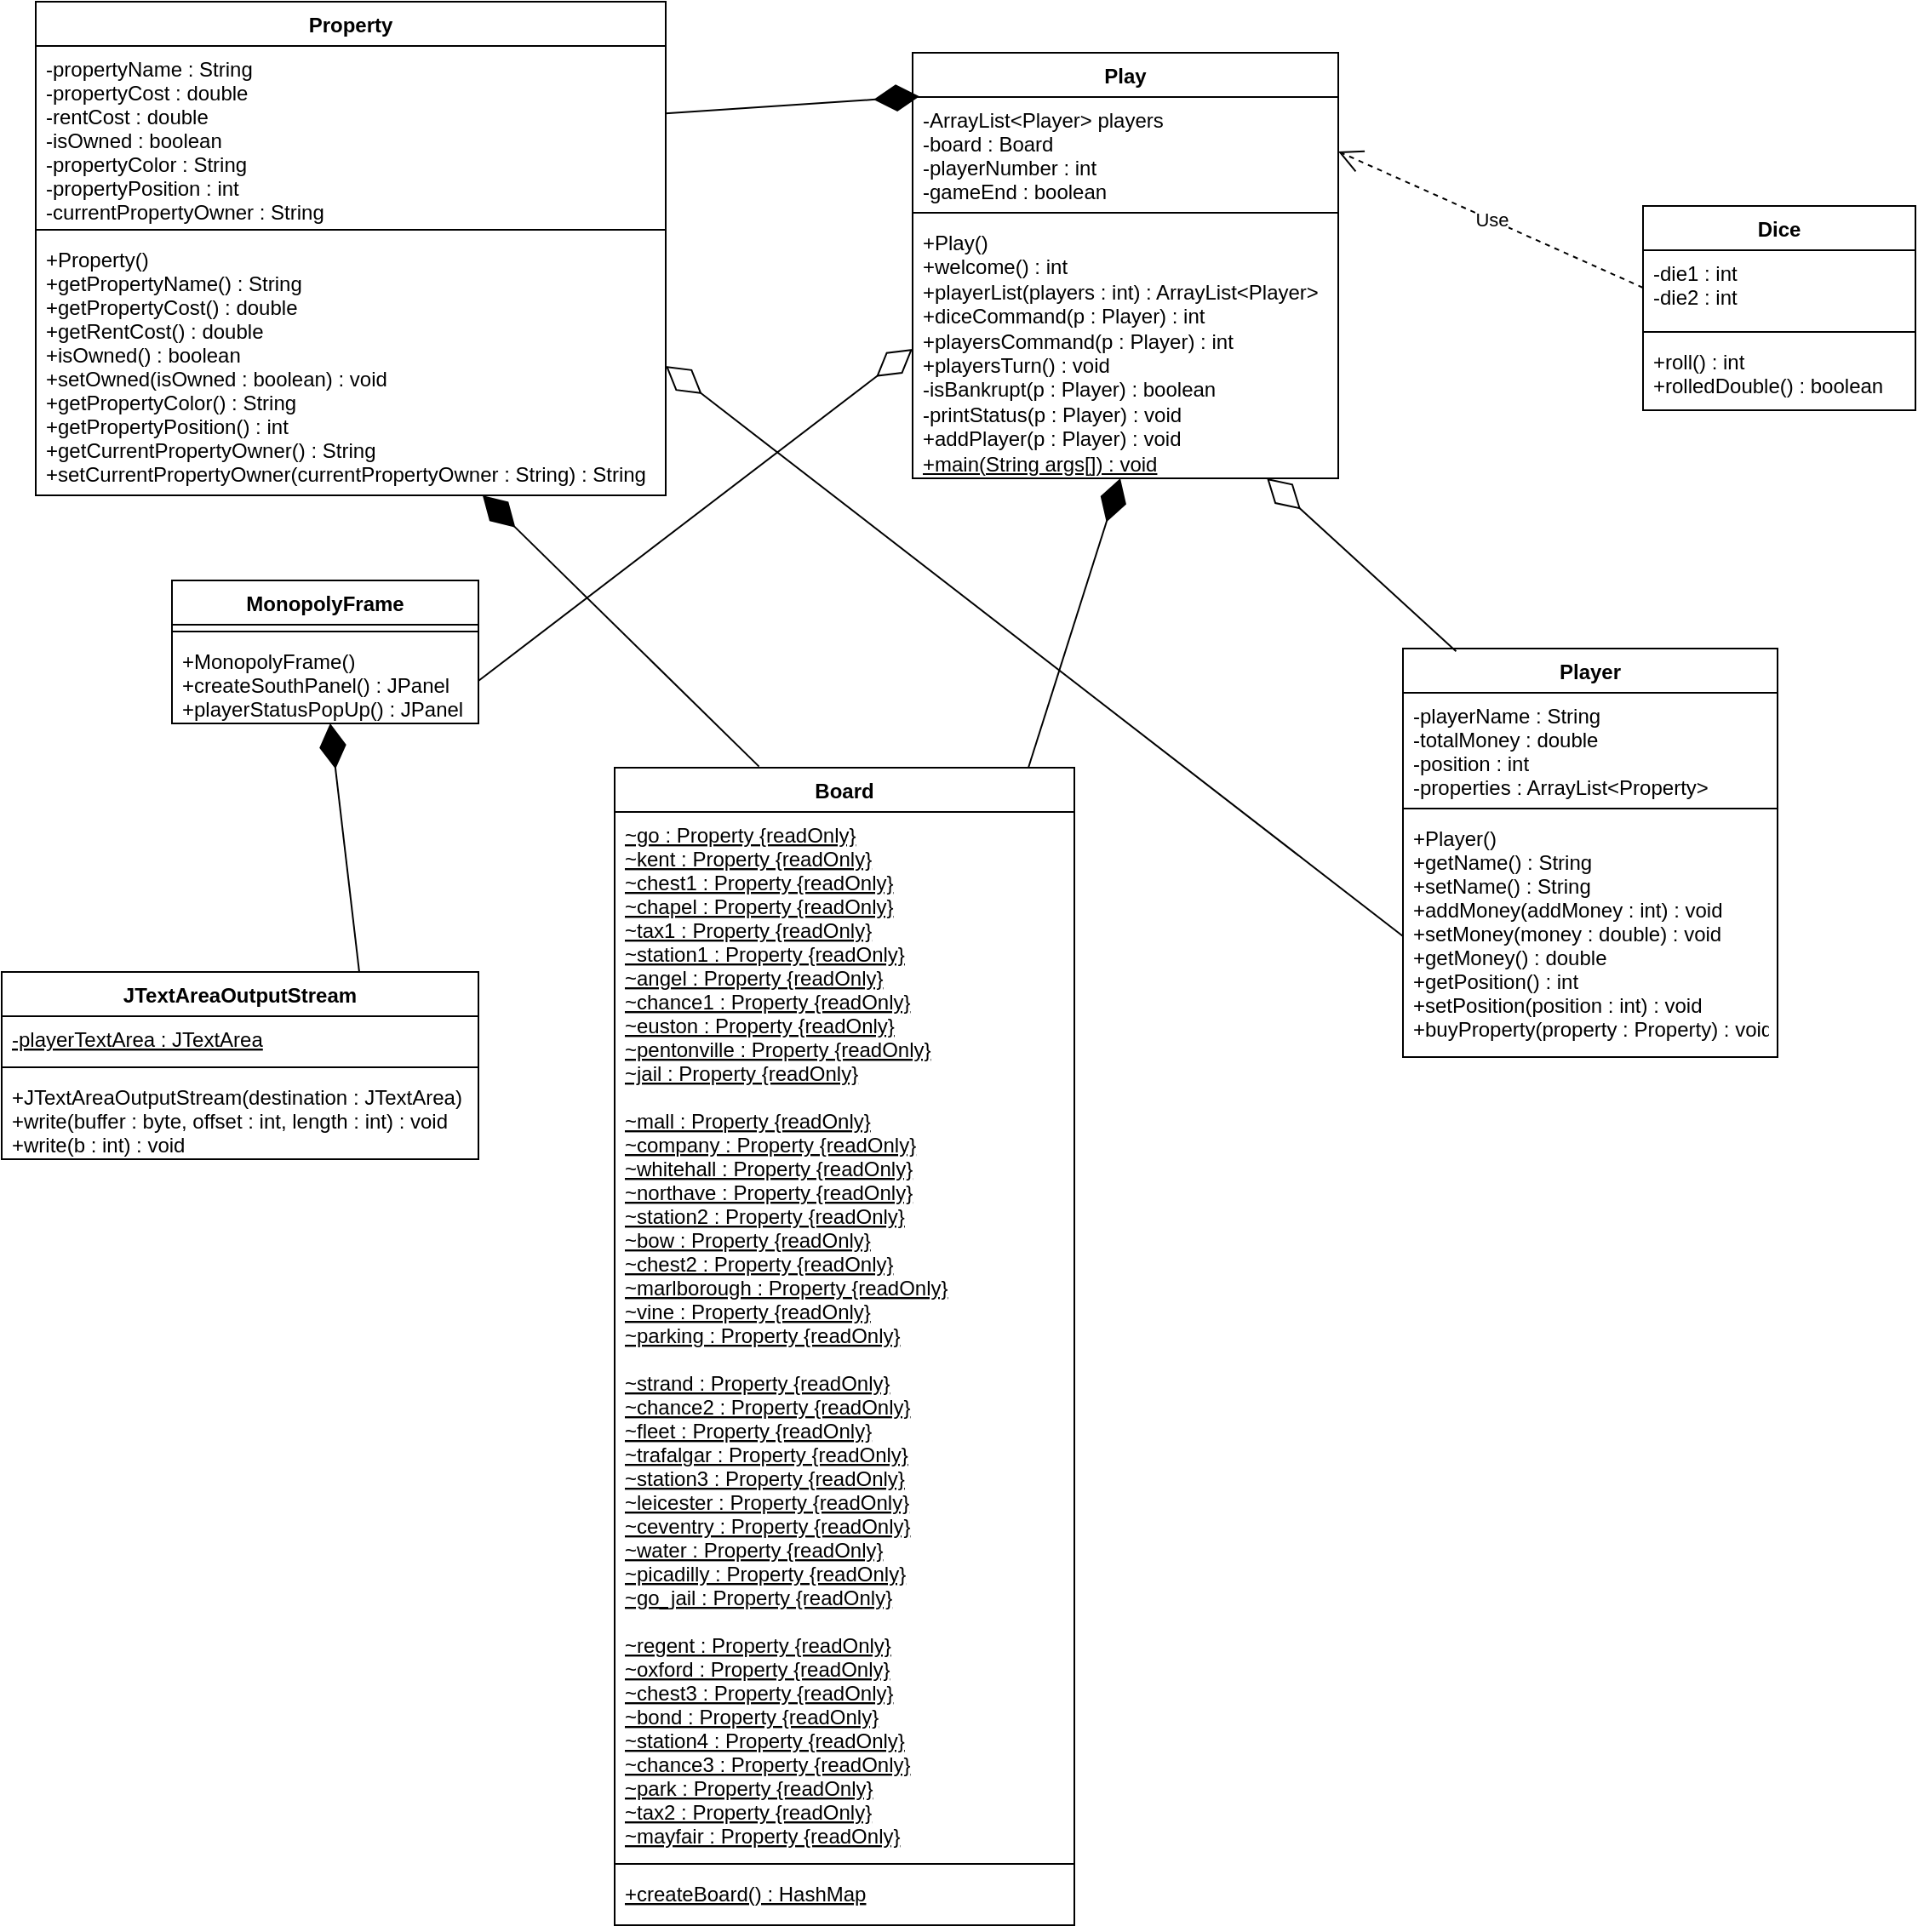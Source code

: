 <mxfile version="15.7.0" type="github">
  <diagram id="C5RBs43oDa-KdzZeNtuy" name="Page-1">
    <mxGraphModel dx="2249" dy="766" grid="1" gridSize="10" guides="1" tooltips="1" connect="1" arrows="1" fold="1" page="1" pageScale="1" pageWidth="827" pageHeight="1169" math="0" shadow="0">
      <root>
        <mxCell id="WIyWlLk6GJQsqaUBKTNV-0" />
        <mxCell id="WIyWlLk6GJQsqaUBKTNV-1" parent="WIyWlLk6GJQsqaUBKTNV-0" />
        <mxCell id="aeuVavkQQn0gSLbou3nG-4" value="Play" style="swimlane;fontStyle=1;align=center;verticalAlign=top;childLayout=stackLayout;horizontal=1;startSize=26;horizontalStack=0;resizeParent=1;resizeParentMax=0;resizeLast=0;collapsible=1;marginBottom=0;" parent="WIyWlLk6GJQsqaUBKTNV-1" vertex="1">
          <mxGeometry x="-95" y="170" width="250" height="250" as="geometry" />
        </mxCell>
        <mxCell id="aeuVavkQQn0gSLbou3nG-5" value="-ArrayList&lt;Player&gt; players&#xa;-board : Board&#xa;-playerNumber : int&#xa;-gameEnd : boolean&#xa;" style="text;strokeColor=none;fillColor=none;align=left;verticalAlign=top;spacingLeft=4;spacingRight=4;overflow=hidden;rotatable=0;points=[[0,0.5],[1,0.5]];portConstraint=eastwest;" parent="aeuVavkQQn0gSLbou3nG-4" vertex="1">
          <mxGeometry y="26" width="250" height="64" as="geometry" />
        </mxCell>
        <mxCell id="aeuVavkQQn0gSLbou3nG-6" value="" style="line;strokeWidth=1;fillColor=none;align=left;verticalAlign=middle;spacingTop=-1;spacingLeft=3;spacingRight=3;rotatable=0;labelPosition=right;points=[];portConstraint=eastwest;" parent="aeuVavkQQn0gSLbou3nG-4" vertex="1">
          <mxGeometry y="90" width="250" height="8" as="geometry" />
        </mxCell>
        <mxCell id="aeuVavkQQn0gSLbou3nG-7" value="+Play()&lt;br&gt;+welcome() : int&lt;br&gt;+playerList(players : int) : ArrayList&amp;lt;Player&amp;gt;&lt;br&gt;+diceCommand(p : Player) : int&lt;br&gt;+playersCommand(p : Player) : int&lt;br&gt;+playersTurn() : void&lt;br&gt;-isBankrupt(p : Player) : boolean&lt;br&gt;-printStatus(p : Player) : void&lt;br&gt;+addPlayer(p : Player) : void&lt;br&gt;&lt;u&gt;+main(String args[]) : void&lt;/u&gt;" style="text;strokeColor=none;fillColor=none;align=left;verticalAlign=top;spacingLeft=4;spacingRight=4;overflow=hidden;rotatable=0;points=[[0,0.5],[1,0.5]];portConstraint=eastwest;fontStyle=0;html=1;" parent="aeuVavkQQn0gSLbou3nG-4" vertex="1">
          <mxGeometry y="98" width="250" height="152" as="geometry" />
        </mxCell>
        <mxCell id="aeuVavkQQn0gSLbou3nG-8" value="Player" style="swimlane;fontStyle=1;align=center;verticalAlign=top;childLayout=stackLayout;horizontal=1;startSize=26;horizontalStack=0;resizeParent=1;resizeParentMax=0;resizeLast=0;collapsible=1;marginBottom=0;" parent="WIyWlLk6GJQsqaUBKTNV-1" vertex="1">
          <mxGeometry x="193" y="520" width="220" height="240" as="geometry" />
        </mxCell>
        <mxCell id="aeuVavkQQn0gSLbou3nG-9" value="-playerName : String&#xa;-totalMoney : double&#xa;-position : int&#xa;-properties : ArrayList&lt;Property&gt;" style="text;strokeColor=none;fillColor=none;align=left;verticalAlign=top;spacingLeft=4;spacingRight=4;overflow=hidden;rotatable=0;points=[[0,0.5],[1,0.5]];portConstraint=eastwest;" parent="aeuVavkQQn0gSLbou3nG-8" vertex="1">
          <mxGeometry y="26" width="220" height="64" as="geometry" />
        </mxCell>
        <mxCell id="aeuVavkQQn0gSLbou3nG-10" value="" style="line;strokeWidth=1;fillColor=none;align=left;verticalAlign=middle;spacingTop=-1;spacingLeft=3;spacingRight=3;rotatable=0;labelPosition=right;points=[];portConstraint=eastwest;" parent="aeuVavkQQn0gSLbou3nG-8" vertex="1">
          <mxGeometry y="90" width="220" height="8" as="geometry" />
        </mxCell>
        <mxCell id="aeuVavkQQn0gSLbou3nG-11" value="+Player()&#xa;+getName() : String&#xa;+setName() : String&#xa;+addMoney(addMoney : int) : void&#xa;+setMoney(money : double) : void&#xa;+getMoney() : double&#xa;+getPosition() : int&#xa;+setPosition(position : int) : void&#xa;+buyProperty(property : Property) : void" style="text;strokeColor=none;fillColor=none;align=left;verticalAlign=top;spacingLeft=4;spacingRight=4;overflow=hidden;rotatable=0;points=[[0,0.5],[1,0.5]];portConstraint=eastwest;" parent="aeuVavkQQn0gSLbou3nG-8" vertex="1">
          <mxGeometry y="98" width="220" height="142" as="geometry" />
        </mxCell>
        <mxCell id="aeuVavkQQn0gSLbou3nG-12" value="Dice" style="swimlane;fontStyle=1;align=center;verticalAlign=top;childLayout=stackLayout;horizontal=1;startSize=26;horizontalStack=0;resizeParent=1;resizeParentMax=0;resizeLast=0;collapsible=1;marginBottom=0;" parent="WIyWlLk6GJQsqaUBKTNV-1" vertex="1">
          <mxGeometry x="334" y="260" width="160" height="120" as="geometry" />
        </mxCell>
        <mxCell id="aeuVavkQQn0gSLbou3nG-13" value="-die1 : int&#xa;-die2 : int" style="text;strokeColor=none;fillColor=none;align=left;verticalAlign=top;spacingLeft=4;spacingRight=4;overflow=hidden;rotatable=0;points=[[0,0.5],[1,0.5]];portConstraint=eastwest;" parent="aeuVavkQQn0gSLbou3nG-12" vertex="1">
          <mxGeometry y="26" width="160" height="44" as="geometry" />
        </mxCell>
        <mxCell id="aeuVavkQQn0gSLbou3nG-14" value="" style="line;strokeWidth=1;fillColor=none;align=left;verticalAlign=middle;spacingTop=-1;spacingLeft=3;spacingRight=3;rotatable=0;labelPosition=right;points=[];portConstraint=eastwest;" parent="aeuVavkQQn0gSLbou3nG-12" vertex="1">
          <mxGeometry y="70" width="160" height="8" as="geometry" />
        </mxCell>
        <mxCell id="aeuVavkQQn0gSLbou3nG-15" value="+roll() : int&#xa;+rolledDouble() : boolean" style="text;strokeColor=none;fillColor=none;align=left;verticalAlign=top;spacingLeft=4;spacingRight=4;overflow=hidden;rotatable=0;points=[[0,0.5],[1,0.5]];portConstraint=eastwest;" parent="aeuVavkQQn0gSLbou3nG-12" vertex="1">
          <mxGeometry y="78" width="160" height="42" as="geometry" />
        </mxCell>
        <mxCell id="aeuVavkQQn0gSLbou3nG-16" value="Property" style="swimlane;fontStyle=1;align=center;verticalAlign=top;childLayout=stackLayout;horizontal=1;startSize=26;horizontalStack=0;resizeParent=1;resizeParentMax=0;resizeLast=0;collapsible=1;marginBottom=0;" parent="WIyWlLk6GJQsqaUBKTNV-1" vertex="1">
          <mxGeometry x="-610" y="140" width="370" height="290" as="geometry" />
        </mxCell>
        <mxCell id="aeuVavkQQn0gSLbou3nG-17" value="-propertyName : String&#xa;-propertyCost : double&#xa;-rentCost : double&#xa;-isOwned : boolean&#xa;-propertyColor : String&#xa;-propertyPosition : int&#xa;-currentPropertyOwner : String" style="text;strokeColor=none;fillColor=none;align=left;verticalAlign=top;spacingLeft=4;spacingRight=4;overflow=hidden;rotatable=0;points=[[0,0.5],[1,0.5]];portConstraint=eastwest;" parent="aeuVavkQQn0gSLbou3nG-16" vertex="1">
          <mxGeometry y="26" width="370" height="104" as="geometry" />
        </mxCell>
        <mxCell id="aeuVavkQQn0gSLbou3nG-18" value="" style="line;strokeWidth=1;fillColor=none;align=left;verticalAlign=middle;spacingTop=-1;spacingLeft=3;spacingRight=3;rotatable=0;labelPosition=right;points=[];portConstraint=eastwest;" parent="aeuVavkQQn0gSLbou3nG-16" vertex="1">
          <mxGeometry y="130" width="370" height="8" as="geometry" />
        </mxCell>
        <mxCell id="aeuVavkQQn0gSLbou3nG-19" value="+Property()&#xa;+getPropertyName() : String&#xa;+getPropertyCost() : double&#xa;+getRentCost() : double&#xa;+isOwned() : boolean&#xa;+setOwned(isOwned : boolean) : void&#xa;+getPropertyColor() : String&#xa;+getPropertyPosition() : int&#xa;+getCurrentPropertyOwner() : String&#xa;+setCurrentPropertyOwner(currentPropertyOwner : String) : String&#xa;" style="text;strokeColor=none;fillColor=none;align=left;verticalAlign=top;spacingLeft=4;spacingRight=4;overflow=hidden;rotatable=0;points=[[0,0.5],[1,0.5]];portConstraint=eastwest;" parent="aeuVavkQQn0gSLbou3nG-16" vertex="1">
          <mxGeometry y="138" width="370" height="152" as="geometry" />
        </mxCell>
        <mxCell id="koVW63xP8tt8F2L2rnIr-12" value="Board" style="swimlane;fontStyle=1;align=center;verticalAlign=top;childLayout=stackLayout;horizontal=1;startSize=26;horizontalStack=0;resizeParent=1;resizeParentMax=0;resizeLast=0;collapsible=1;marginBottom=0;" parent="WIyWlLk6GJQsqaUBKTNV-1" vertex="1">
          <mxGeometry x="-270" y="590" width="270" height="680" as="geometry" />
        </mxCell>
        <mxCell id="koVW63xP8tt8F2L2rnIr-13" value="~go : Property {readOnly}&#xa;~kent : Property {readOnly}&#xa;~chest1 : Property {readOnly}&#xa;~chapel : Property {readOnly}&#xa;~tax1 : Property {readOnly}&#xa;~station1 : Property {readOnly}&#xa;~angel : Property {readOnly}&#xa;~chance1 : Property {readOnly}&#xa;~euston : Property {readOnly}&#xa;~pentonville : Property {readOnly}&#xa;~jail : Property {readOnly}&#xa;&#xa;~mall : Property {readOnly}&#xa;~company : Property {readOnly}&#xa;~whitehall : Property {readOnly}&#xa;~northave : Property {readOnly}&#xa;~station2 : Property {readOnly}&#xa;~bow : Property {readOnly}&#xa;~chest2 : Property {readOnly}&#xa;~marlborough : Property {readOnly}&#xa;~vine : Property {readOnly}&#xa;~parking : Property {readOnly}&#xa;&#xa;~strand : Property {readOnly}&#xa;~chance2 : Property {readOnly}&#xa;~fleet : Property {readOnly}&#xa;~trafalgar : Property {readOnly}&#xa;~station3 : Property {readOnly}&#xa;~leicester : Property {readOnly}&#xa;~ceventry : Property {readOnly}&#xa;~water : Property {readOnly}&#xa;~picadilly : Property {readOnly}&#xa;~go_jail : Property {readOnly}&#xa;&#xa;~regent : Property {readOnly}&#xa;~oxford : Property {readOnly}&#xa;~chest3 : Property {readOnly}&#xa;~bond : Property {readOnly}&#xa;~station4 : Property {readOnly}&#xa;~chance3 : Property {readOnly}&#xa;~park : Property {readOnly}&#xa;~tax2 : Property {readOnly}&#xa;~mayfair : Property {readOnly}&#xa;&#xa;" style="text;strokeColor=none;fillColor=none;align=left;verticalAlign=top;spacingLeft=4;spacingRight=4;overflow=hidden;rotatable=0;points=[[0,0.5],[1,0.5]];portConstraint=eastwest;fontStyle=4" parent="koVW63xP8tt8F2L2rnIr-12" vertex="1">
          <mxGeometry y="26" width="270" height="614" as="geometry" />
        </mxCell>
        <mxCell id="koVW63xP8tt8F2L2rnIr-14" value="" style="line;strokeWidth=1;fillColor=none;align=left;verticalAlign=middle;spacingTop=-1;spacingLeft=3;spacingRight=3;rotatable=0;labelPosition=right;points=[];portConstraint=eastwest;" parent="koVW63xP8tt8F2L2rnIr-12" vertex="1">
          <mxGeometry y="640" width="270" height="8" as="geometry" />
        </mxCell>
        <mxCell id="koVW63xP8tt8F2L2rnIr-15" value="+createBoard() : HashMap" style="text;strokeColor=none;fillColor=none;align=left;verticalAlign=top;spacingLeft=4;spacingRight=4;overflow=hidden;rotatable=0;points=[[0,0.5],[1,0.5]];portConstraint=eastwest;fontStyle=4" parent="koVW63xP8tt8F2L2rnIr-12" vertex="1">
          <mxGeometry y="648" width="270" height="32" as="geometry" />
        </mxCell>
        <mxCell id="hQIseMV1qKWJgG8f4cSB-1" value="" style="endArrow=diamondThin;endFill=1;endSize=24;html=1;rounded=0;exitX=0.314;exitY=-0.001;exitDx=0;exitDy=0;exitPerimeter=0;" parent="WIyWlLk6GJQsqaUBKTNV-1" source="koVW63xP8tt8F2L2rnIr-12" target="aeuVavkQQn0gSLbou3nG-19" edge="1">
          <mxGeometry width="160" relative="1" as="geometry">
            <mxPoint x="-20" y="460" as="sourcePoint" />
            <mxPoint x="140" y="460" as="targetPoint" />
          </mxGeometry>
        </mxCell>
        <mxCell id="hQIseMV1qKWJgG8f4cSB-2" value="" style="endArrow=diamondThin;endFill=1;endSize=24;html=1;rounded=0;entryX=0.016;entryY=-0.005;entryDx=0;entryDy=0;entryPerimeter=0;" parent="WIyWlLk6GJQsqaUBKTNV-1" source="aeuVavkQQn0gSLbou3nG-17" target="aeuVavkQQn0gSLbou3nG-5" edge="1">
          <mxGeometry width="160" relative="1" as="geometry">
            <mxPoint x="-20" y="460" as="sourcePoint" />
            <mxPoint x="140" y="460" as="targetPoint" />
          </mxGeometry>
        </mxCell>
        <mxCell id="hQIseMV1qKWJgG8f4cSB-6" value="" style="endArrow=diamondThin;endFill=1;endSize=24;html=1;rounded=0;entryX=0.488;entryY=1;entryDx=0;entryDy=0;entryPerimeter=0;" parent="WIyWlLk6GJQsqaUBKTNV-1" source="koVW63xP8tt8F2L2rnIr-12" target="aeuVavkQQn0gSLbou3nG-7" edge="1">
          <mxGeometry width="160" relative="1" as="geometry">
            <mxPoint x="-50" y="340" as="sourcePoint" />
            <mxPoint x="40" y="440" as="targetPoint" />
          </mxGeometry>
        </mxCell>
        <mxCell id="hQIseMV1qKWJgG8f4cSB-7" value="" style="endArrow=diamondThin;endFill=0;endSize=24;html=1;rounded=0;exitX=0.142;exitY=0.007;exitDx=0;exitDy=0;exitPerimeter=0;" parent="WIyWlLk6GJQsqaUBKTNV-1" source="aeuVavkQQn0gSLbou3nG-8" target="aeuVavkQQn0gSLbou3nG-7" edge="1">
          <mxGeometry width="160" relative="1" as="geometry">
            <mxPoint x="-50" y="580" as="sourcePoint" />
            <mxPoint x="110" y="580" as="targetPoint" />
          </mxGeometry>
        </mxCell>
        <mxCell id="aEWXYHwMm3jFHQqLhhgN-0" value="MonopolyFrame" style="swimlane;fontStyle=1;align=center;verticalAlign=top;childLayout=stackLayout;horizontal=1;startSize=26;horizontalStack=0;resizeParent=1;resizeParentMax=0;resizeLast=0;collapsible=1;marginBottom=0;" parent="WIyWlLk6GJQsqaUBKTNV-1" vertex="1">
          <mxGeometry x="-530" y="480" width="180" height="84" as="geometry" />
        </mxCell>
        <mxCell id="aEWXYHwMm3jFHQqLhhgN-2" value="" style="line;strokeWidth=1;fillColor=none;align=left;verticalAlign=middle;spacingTop=-1;spacingLeft=3;spacingRight=3;rotatable=0;labelPosition=right;points=[];portConstraint=eastwest;" parent="aEWXYHwMm3jFHQqLhhgN-0" vertex="1">
          <mxGeometry y="26" width="180" height="8" as="geometry" />
        </mxCell>
        <mxCell id="aEWXYHwMm3jFHQqLhhgN-3" value="+MonopolyFrame()&#xa;+createSouthPanel() : JPanel&#xa;+playerStatusPopUp() : JPanel" style="text;strokeColor=none;fillColor=none;align=left;verticalAlign=top;spacingLeft=4;spacingRight=4;overflow=hidden;rotatable=0;points=[[0,0.5],[1,0.5]];portConstraint=eastwest;" parent="aEWXYHwMm3jFHQqLhhgN-0" vertex="1">
          <mxGeometry y="34" width="180" height="50" as="geometry" />
        </mxCell>
        <mxCell id="aEWXYHwMm3jFHQqLhhgN-4" value="JTextAreaOutputStream" style="swimlane;fontStyle=1;align=center;verticalAlign=top;childLayout=stackLayout;horizontal=1;startSize=26;horizontalStack=0;resizeParent=1;resizeParentMax=0;resizeLast=0;collapsible=1;marginBottom=0;" parent="WIyWlLk6GJQsqaUBKTNV-1" vertex="1">
          <mxGeometry x="-630" y="710" width="280" height="110" as="geometry" />
        </mxCell>
        <mxCell id="aEWXYHwMm3jFHQqLhhgN-5" value="-playerTextArea : JTextArea" style="text;strokeColor=none;fillColor=none;align=left;verticalAlign=top;spacingLeft=4;spacingRight=4;overflow=hidden;rotatable=0;points=[[0,0.5],[1,0.5]];portConstraint=eastwest;fontStyle=4" parent="aEWXYHwMm3jFHQqLhhgN-4" vertex="1">
          <mxGeometry y="26" width="280" height="26" as="geometry" />
        </mxCell>
        <mxCell id="aEWXYHwMm3jFHQqLhhgN-6" value="" style="line;strokeWidth=1;fillColor=none;align=left;verticalAlign=middle;spacingTop=-1;spacingLeft=3;spacingRight=3;rotatable=0;labelPosition=right;points=[];portConstraint=eastwest;" parent="aEWXYHwMm3jFHQqLhhgN-4" vertex="1">
          <mxGeometry y="52" width="280" height="8" as="geometry" />
        </mxCell>
        <mxCell id="aEWXYHwMm3jFHQqLhhgN-7" value="+JTextAreaOutputStream(destination : JTextArea)&#xa;+write(buffer : byte, offset : int, length : int) : void&#xa;+write(b : int) : void" style="text;strokeColor=none;fillColor=none;align=left;verticalAlign=top;spacingLeft=4;spacingRight=4;overflow=hidden;rotatable=0;points=[[0,0.5],[1,0.5]];portConstraint=eastwest;" parent="aEWXYHwMm3jFHQqLhhgN-4" vertex="1">
          <mxGeometry y="60" width="280" height="50" as="geometry" />
        </mxCell>
        <mxCell id="aEWXYHwMm3jFHQqLhhgN-9" value="" style="endArrow=diamondThin;endFill=0;endSize=24;html=1;rounded=0;entryX=1;entryY=0.5;entryDx=0;entryDy=0;exitX=0;exitY=0.5;exitDx=0;exitDy=0;" parent="WIyWlLk6GJQsqaUBKTNV-1" source="aeuVavkQQn0gSLbou3nG-11" target="aeuVavkQQn0gSLbou3nG-19" edge="1">
          <mxGeometry width="160" relative="1" as="geometry">
            <mxPoint x="200" y="640" as="sourcePoint" />
            <mxPoint x="140" y="490" as="targetPoint" />
          </mxGeometry>
        </mxCell>
        <mxCell id="aEWXYHwMm3jFHQqLhhgN-10" value="Use" style="endArrow=open;endSize=12;dashed=1;html=1;rounded=0;exitX=0;exitY=0.5;exitDx=0;exitDy=0;entryX=1;entryY=0.5;entryDx=0;entryDy=0;" parent="WIyWlLk6GJQsqaUBKTNV-1" source="aeuVavkQQn0gSLbou3nG-13" target="aeuVavkQQn0gSLbou3nG-5" edge="1">
          <mxGeometry width="160" relative="1" as="geometry">
            <mxPoint x="-20" y="390" as="sourcePoint" />
            <mxPoint x="200" y="270" as="targetPoint" />
          </mxGeometry>
        </mxCell>
        <mxCell id="7LOddJFUvb0nekEIbCpr-0" value="" style="endArrow=diamondThin;endFill=0;endSize=24;html=1;rounded=0;exitX=1;exitY=0.5;exitDx=0;exitDy=0;entryX=0;entryY=0.5;entryDx=0;entryDy=0;" edge="1" parent="WIyWlLk6GJQsqaUBKTNV-1" source="aEWXYHwMm3jFHQqLhhgN-3" target="aeuVavkQQn0gSLbou3nG-7">
          <mxGeometry width="160" relative="1" as="geometry">
            <mxPoint x="-420" y="390" as="sourcePoint" />
            <mxPoint x="-120" y="320" as="targetPoint" />
          </mxGeometry>
        </mxCell>
        <mxCell id="7LOddJFUvb0nekEIbCpr-1" value="" style="endArrow=diamondThin;endFill=1;endSize=24;html=1;rounded=0;exitX=0.75;exitY=0;exitDx=0;exitDy=0;" edge="1" parent="WIyWlLk6GJQsqaUBKTNV-1" source="aEWXYHwMm3jFHQqLhhgN-4" target="aEWXYHwMm3jFHQqLhhgN-3">
          <mxGeometry width="160" relative="1" as="geometry">
            <mxPoint x="-380" y="490" as="sourcePoint" />
            <mxPoint x="-220" y="490" as="targetPoint" />
          </mxGeometry>
        </mxCell>
      </root>
    </mxGraphModel>
  </diagram>
</mxfile>
